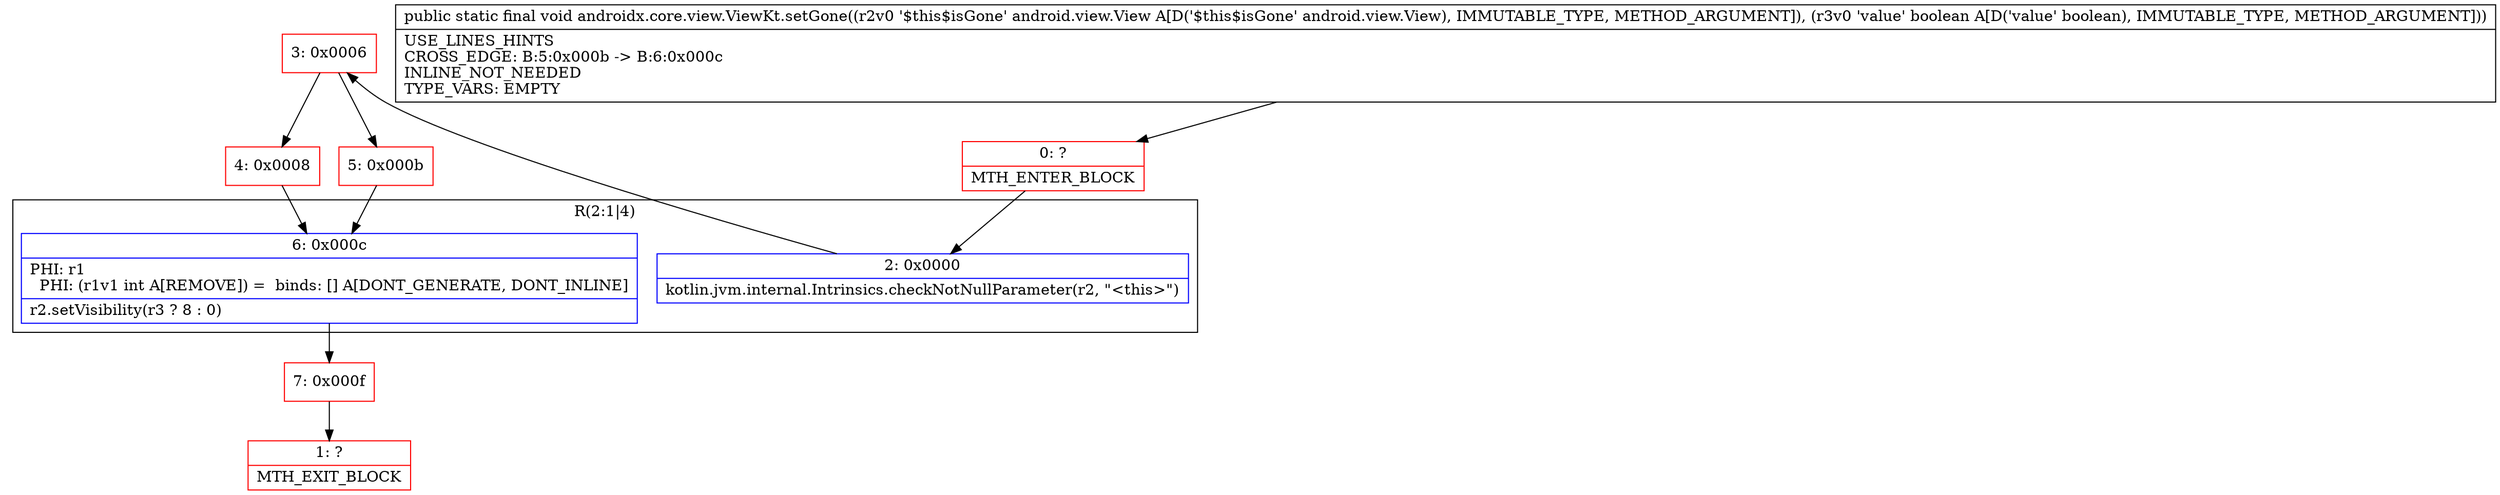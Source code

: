 digraph "CFG forandroidx.core.view.ViewKt.setGone(Landroid\/view\/View;Z)V" {
subgraph cluster_Region_19764373 {
label = "R(2:1|4)";
node [shape=record,color=blue];
Node_2 [shape=record,label="{2\:\ 0x0000|kotlin.jvm.internal.Intrinsics.checkNotNullParameter(r2, \"\<this\>\")\l}"];
Node_6 [shape=record,label="{6\:\ 0x000c|PHI: r1 \l  PHI: (r1v1 int A[REMOVE]) =  binds: [] A[DONT_GENERATE, DONT_INLINE]\l|r2.setVisibility(r3 ? 8 : 0)\l}"];
}
Node_0 [shape=record,color=red,label="{0\:\ ?|MTH_ENTER_BLOCK\l}"];
Node_3 [shape=record,color=red,label="{3\:\ 0x0006}"];
Node_4 [shape=record,color=red,label="{4\:\ 0x0008}"];
Node_7 [shape=record,color=red,label="{7\:\ 0x000f}"];
Node_1 [shape=record,color=red,label="{1\:\ ?|MTH_EXIT_BLOCK\l}"];
Node_5 [shape=record,color=red,label="{5\:\ 0x000b}"];
MethodNode[shape=record,label="{public static final void androidx.core.view.ViewKt.setGone((r2v0 '$this$isGone' android.view.View A[D('$this$isGone' android.view.View), IMMUTABLE_TYPE, METHOD_ARGUMENT]), (r3v0 'value' boolean A[D('value' boolean), IMMUTABLE_TYPE, METHOD_ARGUMENT]))  | USE_LINES_HINTS\lCROSS_EDGE: B:5:0x000b \-\> B:6:0x000c\lINLINE_NOT_NEEDED\lTYPE_VARS: EMPTY\l}"];
MethodNode -> Node_0;Node_2 -> Node_3;
Node_6 -> Node_7;
Node_0 -> Node_2;
Node_3 -> Node_4;
Node_3 -> Node_5;
Node_4 -> Node_6;
Node_7 -> Node_1;
Node_5 -> Node_6;
}

